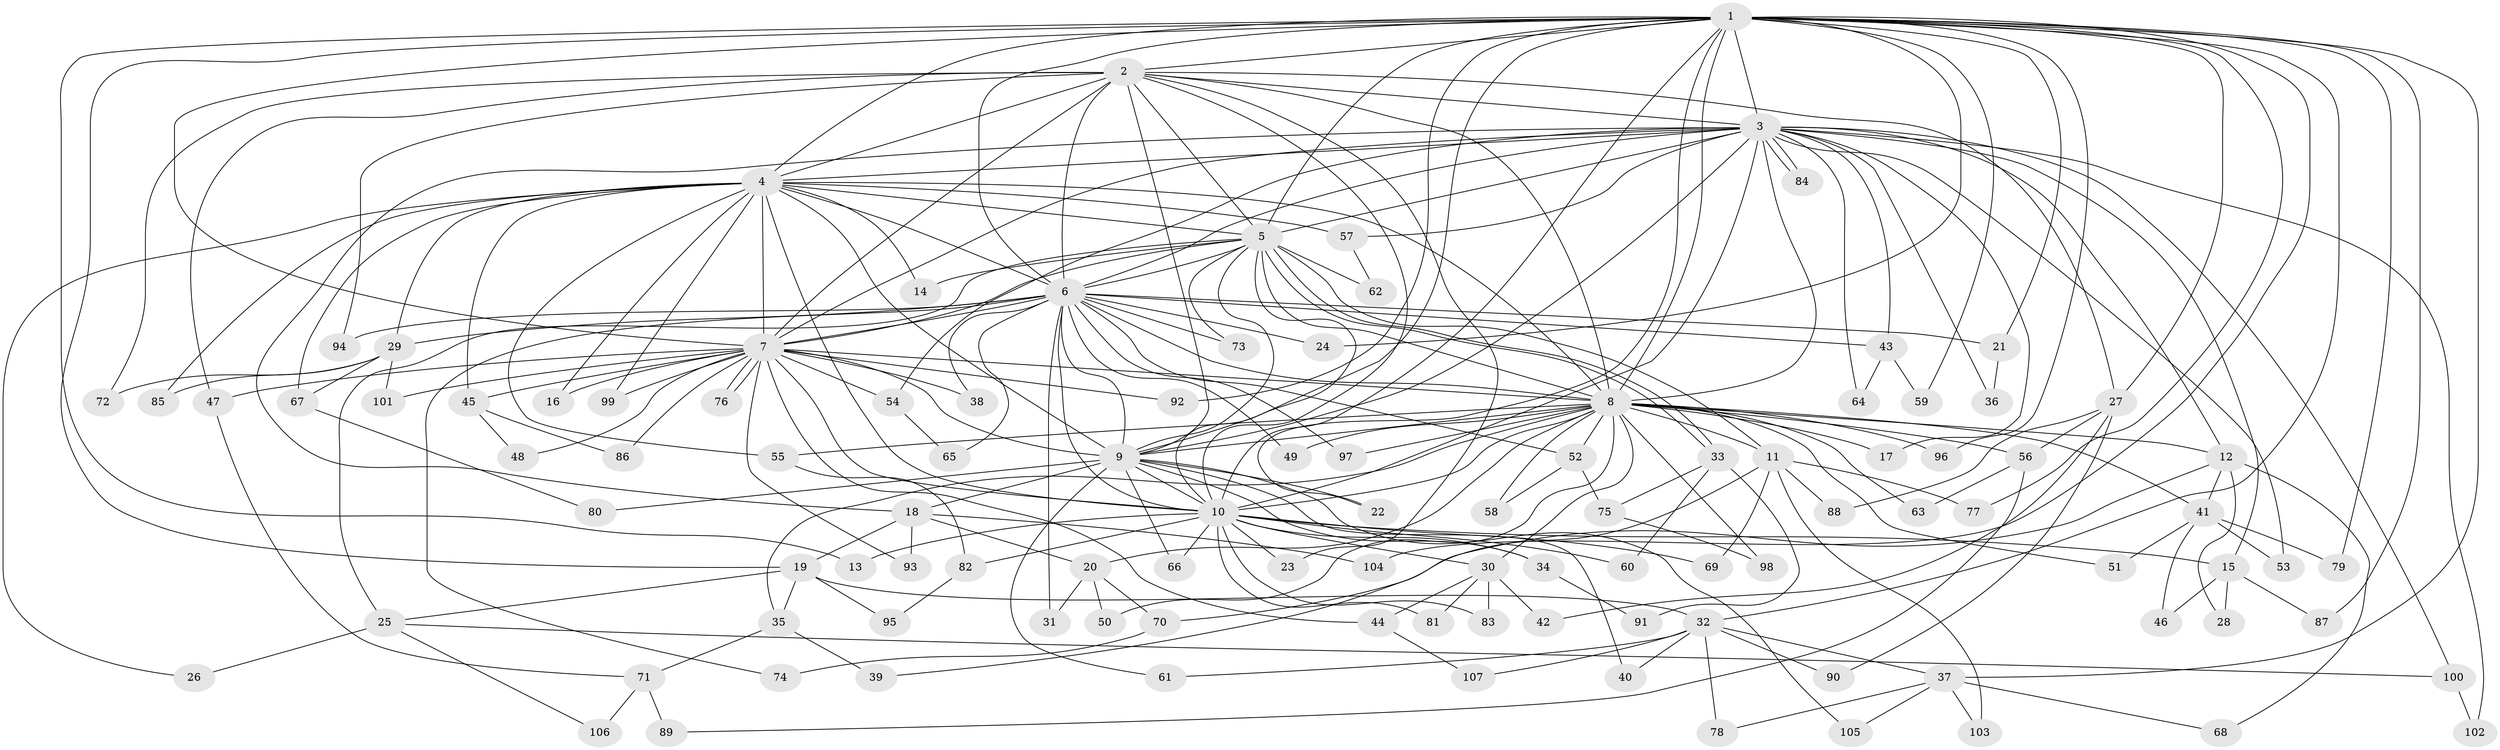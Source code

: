 // Generated by graph-tools (version 1.1) at 2025/01/03/09/25 03:01:14]
// undirected, 107 vertices, 239 edges
graph export_dot {
graph [start="1"]
  node [color=gray90,style=filled];
  1;
  2;
  3;
  4;
  5;
  6;
  7;
  8;
  9;
  10;
  11;
  12;
  13;
  14;
  15;
  16;
  17;
  18;
  19;
  20;
  21;
  22;
  23;
  24;
  25;
  26;
  27;
  28;
  29;
  30;
  31;
  32;
  33;
  34;
  35;
  36;
  37;
  38;
  39;
  40;
  41;
  42;
  43;
  44;
  45;
  46;
  47;
  48;
  49;
  50;
  51;
  52;
  53;
  54;
  55;
  56;
  57;
  58;
  59;
  60;
  61;
  62;
  63;
  64;
  65;
  66;
  67;
  68;
  69;
  70;
  71;
  72;
  73;
  74;
  75;
  76;
  77;
  78;
  79;
  80;
  81;
  82;
  83;
  84;
  85;
  86;
  87;
  88;
  89;
  90;
  91;
  92;
  93;
  94;
  95;
  96;
  97;
  98;
  99;
  100;
  101;
  102;
  103;
  104;
  105;
  106;
  107;
  1 -- 2;
  1 -- 3;
  1 -- 4;
  1 -- 5;
  1 -- 6;
  1 -- 7;
  1 -- 8;
  1 -- 9;
  1 -- 10;
  1 -- 13;
  1 -- 19;
  1 -- 21;
  1 -- 22;
  1 -- 24;
  1 -- 27;
  1 -- 32;
  1 -- 37;
  1 -- 59;
  1 -- 77;
  1 -- 79;
  1 -- 87;
  1 -- 92;
  1 -- 96;
  1 -- 104;
  2 -- 3;
  2 -- 4;
  2 -- 5;
  2 -- 6;
  2 -- 7;
  2 -- 8;
  2 -- 9;
  2 -- 10;
  2 -- 23;
  2 -- 27;
  2 -- 47;
  2 -- 72;
  2 -- 94;
  3 -- 4;
  3 -- 5;
  3 -- 6;
  3 -- 7;
  3 -- 8;
  3 -- 9;
  3 -- 10;
  3 -- 12;
  3 -- 15;
  3 -- 17;
  3 -- 18;
  3 -- 36;
  3 -- 43;
  3 -- 53;
  3 -- 54;
  3 -- 57;
  3 -- 64;
  3 -- 84;
  3 -- 84;
  3 -- 100;
  3 -- 102;
  4 -- 5;
  4 -- 6;
  4 -- 7;
  4 -- 8;
  4 -- 9;
  4 -- 10;
  4 -- 14;
  4 -- 16;
  4 -- 26;
  4 -- 29;
  4 -- 45;
  4 -- 55;
  4 -- 57;
  4 -- 67;
  4 -- 85;
  4 -- 99;
  5 -- 6;
  5 -- 7;
  5 -- 8;
  5 -- 9;
  5 -- 10;
  5 -- 11;
  5 -- 14;
  5 -- 25;
  5 -- 33;
  5 -- 33;
  5 -- 62;
  5 -- 73;
  6 -- 7;
  6 -- 8;
  6 -- 9;
  6 -- 10;
  6 -- 21;
  6 -- 24;
  6 -- 29;
  6 -- 31;
  6 -- 38;
  6 -- 43;
  6 -- 49;
  6 -- 52;
  6 -- 65;
  6 -- 73;
  6 -- 74;
  6 -- 94;
  6 -- 97;
  7 -- 8;
  7 -- 9;
  7 -- 10;
  7 -- 16;
  7 -- 38;
  7 -- 44;
  7 -- 45;
  7 -- 47;
  7 -- 48;
  7 -- 54;
  7 -- 76;
  7 -- 76;
  7 -- 86;
  7 -- 92;
  7 -- 93;
  7 -- 99;
  7 -- 101;
  8 -- 9;
  8 -- 10;
  8 -- 11;
  8 -- 12;
  8 -- 17;
  8 -- 20;
  8 -- 30;
  8 -- 35;
  8 -- 41;
  8 -- 49;
  8 -- 50;
  8 -- 51;
  8 -- 52;
  8 -- 55;
  8 -- 56;
  8 -- 58;
  8 -- 63;
  8 -- 96;
  8 -- 97;
  8 -- 98;
  9 -- 10;
  9 -- 18;
  9 -- 22;
  9 -- 34;
  9 -- 40;
  9 -- 61;
  9 -- 66;
  9 -- 80;
  9 -- 105;
  10 -- 13;
  10 -- 15;
  10 -- 23;
  10 -- 30;
  10 -- 34;
  10 -- 60;
  10 -- 66;
  10 -- 69;
  10 -- 81;
  10 -- 82;
  10 -- 83;
  11 -- 39;
  11 -- 69;
  11 -- 77;
  11 -- 88;
  11 -- 103;
  12 -- 28;
  12 -- 41;
  12 -- 68;
  12 -- 70;
  15 -- 28;
  15 -- 46;
  15 -- 87;
  18 -- 19;
  18 -- 20;
  18 -- 93;
  18 -- 104;
  19 -- 25;
  19 -- 32;
  19 -- 35;
  19 -- 95;
  20 -- 31;
  20 -- 50;
  20 -- 70;
  21 -- 36;
  25 -- 26;
  25 -- 100;
  25 -- 106;
  27 -- 42;
  27 -- 56;
  27 -- 88;
  27 -- 90;
  29 -- 67;
  29 -- 72;
  29 -- 85;
  29 -- 101;
  30 -- 42;
  30 -- 44;
  30 -- 81;
  30 -- 83;
  32 -- 37;
  32 -- 40;
  32 -- 61;
  32 -- 78;
  32 -- 90;
  32 -- 107;
  33 -- 60;
  33 -- 75;
  33 -- 91;
  34 -- 91;
  35 -- 39;
  35 -- 71;
  37 -- 68;
  37 -- 78;
  37 -- 103;
  37 -- 105;
  41 -- 46;
  41 -- 51;
  41 -- 53;
  41 -- 79;
  43 -- 59;
  43 -- 64;
  44 -- 107;
  45 -- 48;
  45 -- 86;
  47 -- 71;
  52 -- 58;
  52 -- 75;
  54 -- 65;
  55 -- 82;
  56 -- 63;
  56 -- 89;
  57 -- 62;
  67 -- 80;
  70 -- 74;
  71 -- 89;
  71 -- 106;
  75 -- 98;
  82 -- 95;
  100 -- 102;
}
